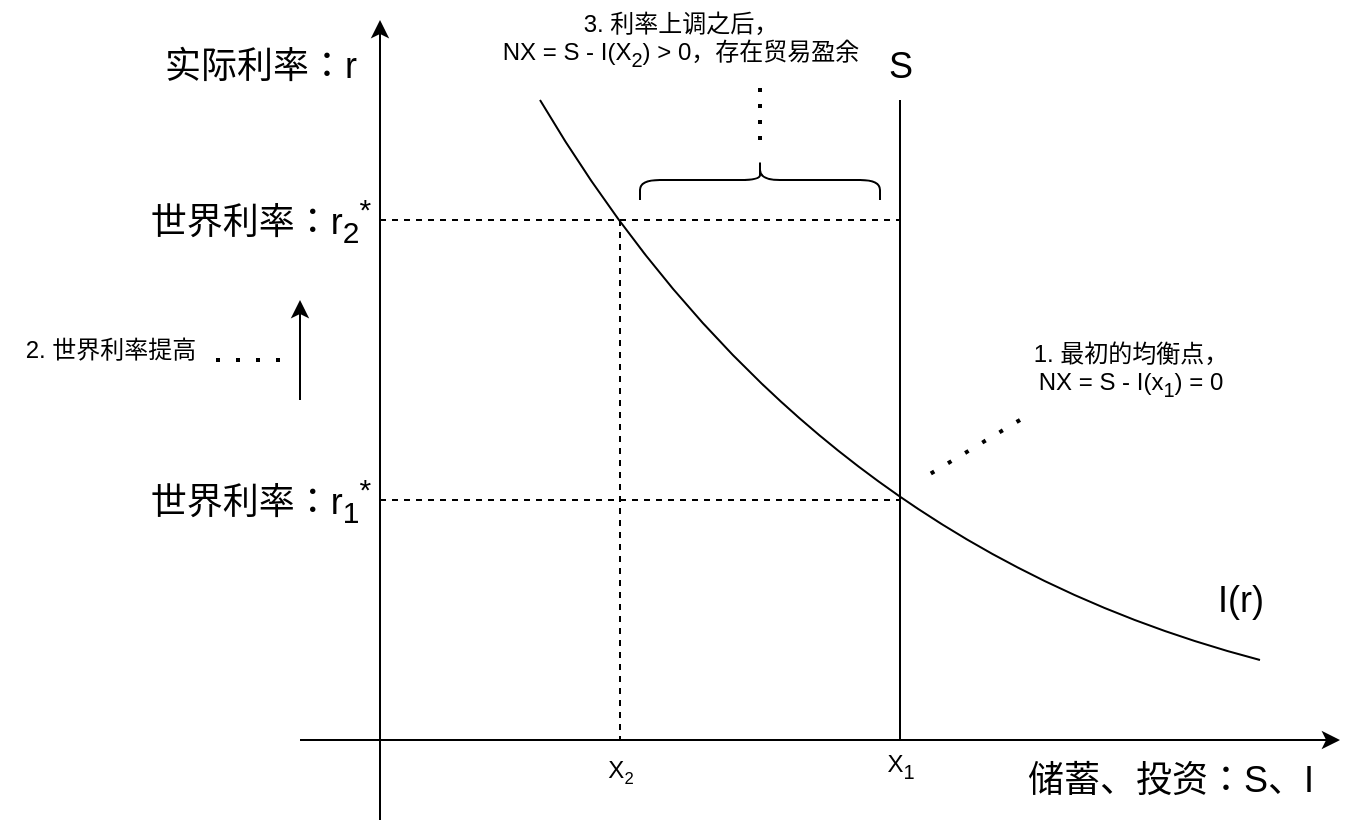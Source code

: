 <mxfile version="22.1.18" type="device">
  <diagram name="第 1 页" id="6N1svrBOfLpJr7WaQpLA">
    <mxGraphModel dx="581" dy="392" grid="1" gridSize="10" guides="1" tooltips="1" connect="1" arrows="1" fold="1" page="1" pageScale="1" pageWidth="827" pageHeight="1169" math="0" shadow="0">
      <root>
        <mxCell id="0" />
        <mxCell id="1" parent="0" />
        <mxCell id="trRMN2qK1XMrPbFPF29j-1" value="" style="endArrow=classic;html=1;rounded=0;" parent="1" edge="1">
          <mxGeometry width="50" height="50" relative="1" as="geometry">
            <mxPoint x="240" y="440" as="sourcePoint" />
            <mxPoint x="760" y="440" as="targetPoint" />
          </mxGeometry>
        </mxCell>
        <mxCell id="trRMN2qK1XMrPbFPF29j-2" value="" style="endArrow=classic;html=1;rounded=0;" parent="1" edge="1">
          <mxGeometry width="50" height="50" relative="1" as="geometry">
            <mxPoint x="280" y="480" as="sourcePoint" />
            <mxPoint x="280" y="80" as="targetPoint" />
          </mxGeometry>
        </mxCell>
        <mxCell id="trRMN2qK1XMrPbFPF29j-3" value="" style="endArrow=none;html=1;rounded=0;curved=1;" parent="1" edge="1">
          <mxGeometry width="50" height="50" relative="1" as="geometry">
            <mxPoint x="360" y="120" as="sourcePoint" />
            <mxPoint x="720" y="400" as="targetPoint" />
            <Array as="points">
              <mxPoint x="490" y="340" />
            </Array>
          </mxGeometry>
        </mxCell>
        <mxCell id="trRMN2qK1XMrPbFPF29j-4" value="" style="endArrow=none;html=1;rounded=0;" parent="1" edge="1">
          <mxGeometry width="50" height="50" relative="1" as="geometry">
            <mxPoint x="540" y="440" as="sourcePoint" />
            <mxPoint x="540" y="120" as="targetPoint" />
          </mxGeometry>
        </mxCell>
        <mxCell id="trRMN2qK1XMrPbFPF29j-6" value="" style="endArrow=none;dashed=1;html=1;rounded=0;" parent="1" edge="1">
          <mxGeometry width="50" height="50" relative="1" as="geometry">
            <mxPoint x="280" y="320" as="sourcePoint" />
            <mxPoint x="540" y="320" as="targetPoint" />
          </mxGeometry>
        </mxCell>
        <mxCell id="trRMN2qK1XMrPbFPF29j-7" value="&lt;font style=&quot;font-size: 18px;&quot;&gt;S&lt;/font&gt;" style="text;html=1;align=center;verticalAlign=middle;resizable=0;points=[];autosize=1;strokeColor=none;fillColor=none;" parent="1" vertex="1">
          <mxGeometry x="520" y="83" width="40" height="40" as="geometry" />
        </mxCell>
        <mxCell id="trRMN2qK1XMrPbFPF29j-8" value="&lt;font style=&quot;font-size: 18px;&quot;&gt;I(r)&lt;/font&gt;" style="text;html=1;align=center;verticalAlign=middle;resizable=0;points=[];autosize=1;strokeColor=none;fillColor=none;" parent="1" vertex="1">
          <mxGeometry x="685" y="350" width="50" height="40" as="geometry" />
        </mxCell>
        <mxCell id="trRMN2qK1XMrPbFPF29j-9" value="&lt;font style=&quot;font-size: 18px;&quot;&gt;储蓄、投资：S、I&lt;/font&gt;" style="text;html=1;align=center;verticalAlign=middle;resizable=0;points=[];autosize=1;strokeColor=none;fillColor=none;" parent="1" vertex="1">
          <mxGeometry x="590" y="440" width="170" height="40" as="geometry" />
        </mxCell>
        <mxCell id="trRMN2qK1XMrPbFPF29j-10" value="&lt;font style=&quot;font-size: 18px;&quot;&gt;实际利率：r&lt;/font&gt;" style="text;html=1;align=center;verticalAlign=middle;resizable=0;points=[];autosize=1;strokeColor=none;fillColor=none;" parent="1" vertex="1">
          <mxGeometry x="160" y="83" width="120" height="40" as="geometry" />
        </mxCell>
        <mxCell id="trRMN2qK1XMrPbFPF29j-11" value="&lt;font style=&quot;font-size: 18px;&quot;&gt;世界利率：r&lt;sub&gt;1&lt;/sub&gt;&lt;sup&gt;*&lt;/sup&gt;&lt;/font&gt;" style="text;html=1;align=center;verticalAlign=middle;resizable=0;points=[];autosize=1;strokeColor=none;fillColor=none;" parent="1" vertex="1">
          <mxGeometry x="155" y="300" width="130" height="40" as="geometry" />
        </mxCell>
        <mxCell id="C7Ky-4wG88iIoCRnW8-v-1" value="" style="endArrow=none;dashed=1;html=1;rounded=0;" edge="1" parent="1">
          <mxGeometry width="50" height="50" relative="1" as="geometry">
            <mxPoint x="280" y="180" as="sourcePoint" />
            <mxPoint x="540" y="180" as="targetPoint" />
          </mxGeometry>
        </mxCell>
        <mxCell id="C7Ky-4wG88iIoCRnW8-v-2" value="&lt;font style=&quot;font-size: 18px;&quot;&gt;世界利率：r&lt;sub&gt;2&lt;/sub&gt;&lt;sup&gt;*&lt;/sup&gt;&lt;/font&gt;" style="text;html=1;align=center;verticalAlign=middle;resizable=0;points=[];autosize=1;strokeColor=none;fillColor=none;" vertex="1" parent="1">
          <mxGeometry x="155" y="160" width="130" height="40" as="geometry" />
        </mxCell>
        <mxCell id="C7Ky-4wG88iIoCRnW8-v-3" value="" style="endArrow=classic;html=1;rounded=0;" edge="1" parent="1">
          <mxGeometry width="50" height="50" relative="1" as="geometry">
            <mxPoint x="240" y="270" as="sourcePoint" />
            <mxPoint x="240" y="220" as="targetPoint" />
          </mxGeometry>
        </mxCell>
        <mxCell id="C7Ky-4wG88iIoCRnW8-v-4" value="" style="endArrow=none;dashed=1;html=1;dashPattern=1 4;strokeWidth=2;rounded=0;" edge="1" parent="1">
          <mxGeometry width="50" height="50" relative="1" as="geometry">
            <mxPoint x="230" y="250" as="sourcePoint" />
            <mxPoint x="190" y="250" as="targetPoint" />
          </mxGeometry>
        </mxCell>
        <mxCell id="C7Ky-4wG88iIoCRnW8-v-5" value="2. 世界利率提高" style="text;html=1;align=center;verticalAlign=middle;resizable=0;points=[];autosize=1;strokeColor=none;fillColor=none;" vertex="1" parent="1">
          <mxGeometry x="90" y="230" width="110" height="30" as="geometry" />
        </mxCell>
        <mxCell id="C7Ky-4wG88iIoCRnW8-v-6" value="" style="endArrow=none;dashed=1;html=1;dashPattern=1 4;strokeWidth=2;rounded=0;" edge="1" parent="1">
          <mxGeometry width="50" height="50" relative="1" as="geometry">
            <mxPoint x="600" y="280" as="sourcePoint" />
            <mxPoint x="550" y="310" as="targetPoint" />
          </mxGeometry>
        </mxCell>
        <mxCell id="C7Ky-4wG88iIoCRnW8-v-7" value="1. 最初的均衡点，&lt;br&gt;NX = S - I(x&lt;sub&gt;1&lt;/sub&gt;) = 0" style="text;html=1;align=center;verticalAlign=middle;resizable=0;points=[];autosize=1;strokeColor=none;fillColor=none;" vertex="1" parent="1">
          <mxGeometry x="595" y="235" width="120" height="40" as="geometry" />
        </mxCell>
        <mxCell id="C7Ky-4wG88iIoCRnW8-v-9" value="" style="endArrow=none;dashed=1;html=1;rounded=0;" edge="1" parent="1">
          <mxGeometry width="50" height="50" relative="1" as="geometry">
            <mxPoint x="400" y="180" as="sourcePoint" />
            <mxPoint x="400" y="440" as="targetPoint" />
          </mxGeometry>
        </mxCell>
        <mxCell id="C7Ky-4wG88iIoCRnW8-v-10" value="X&lt;sub&gt;1&lt;/sub&gt;" style="text;html=1;align=center;verticalAlign=middle;resizable=0;points=[];autosize=1;strokeColor=none;fillColor=none;" vertex="1" parent="1">
          <mxGeometry x="520" y="438" width="40" height="30" as="geometry" />
        </mxCell>
        <mxCell id="C7Ky-4wG88iIoCRnW8-v-11" value="X&lt;span style=&quot;font-size: 10px;&quot;&gt;&lt;sub&gt;2&lt;/sub&gt;&lt;/span&gt;" style="text;html=1;align=center;verticalAlign=middle;resizable=0;points=[];autosize=1;strokeColor=none;fillColor=none;" vertex="1" parent="1">
          <mxGeometry x="380" y="440" width="40" height="30" as="geometry" />
        </mxCell>
        <mxCell id="C7Ky-4wG88iIoCRnW8-v-12" value="3. 利率上调之后，&lt;br&gt;NX = S - I(X&lt;sub&gt;2&lt;/sub&gt;) &amp;gt; 0，存在贸易盈余" style="text;html=1;align=center;verticalAlign=middle;resizable=0;points=[];autosize=1;strokeColor=none;fillColor=none;" vertex="1" parent="1">
          <mxGeometry x="330" y="70" width="200" height="40" as="geometry" />
        </mxCell>
        <mxCell id="C7Ky-4wG88iIoCRnW8-v-13" value="" style="shape=curlyBracket;whiteSpace=wrap;html=1;rounded=1;labelPosition=left;verticalLabelPosition=middle;align=right;verticalAlign=middle;rotation=90;" vertex="1" parent="1">
          <mxGeometry x="460" y="100" width="20" height="120" as="geometry" />
        </mxCell>
        <mxCell id="C7Ky-4wG88iIoCRnW8-v-14" value="" style="endArrow=none;dashed=1;html=1;dashPattern=1 3;strokeWidth=2;rounded=0;" edge="1" parent="1">
          <mxGeometry width="50" height="50" relative="1" as="geometry">
            <mxPoint x="470" y="140" as="sourcePoint" />
            <mxPoint x="470" y="110" as="targetPoint" />
          </mxGeometry>
        </mxCell>
      </root>
    </mxGraphModel>
  </diagram>
</mxfile>
